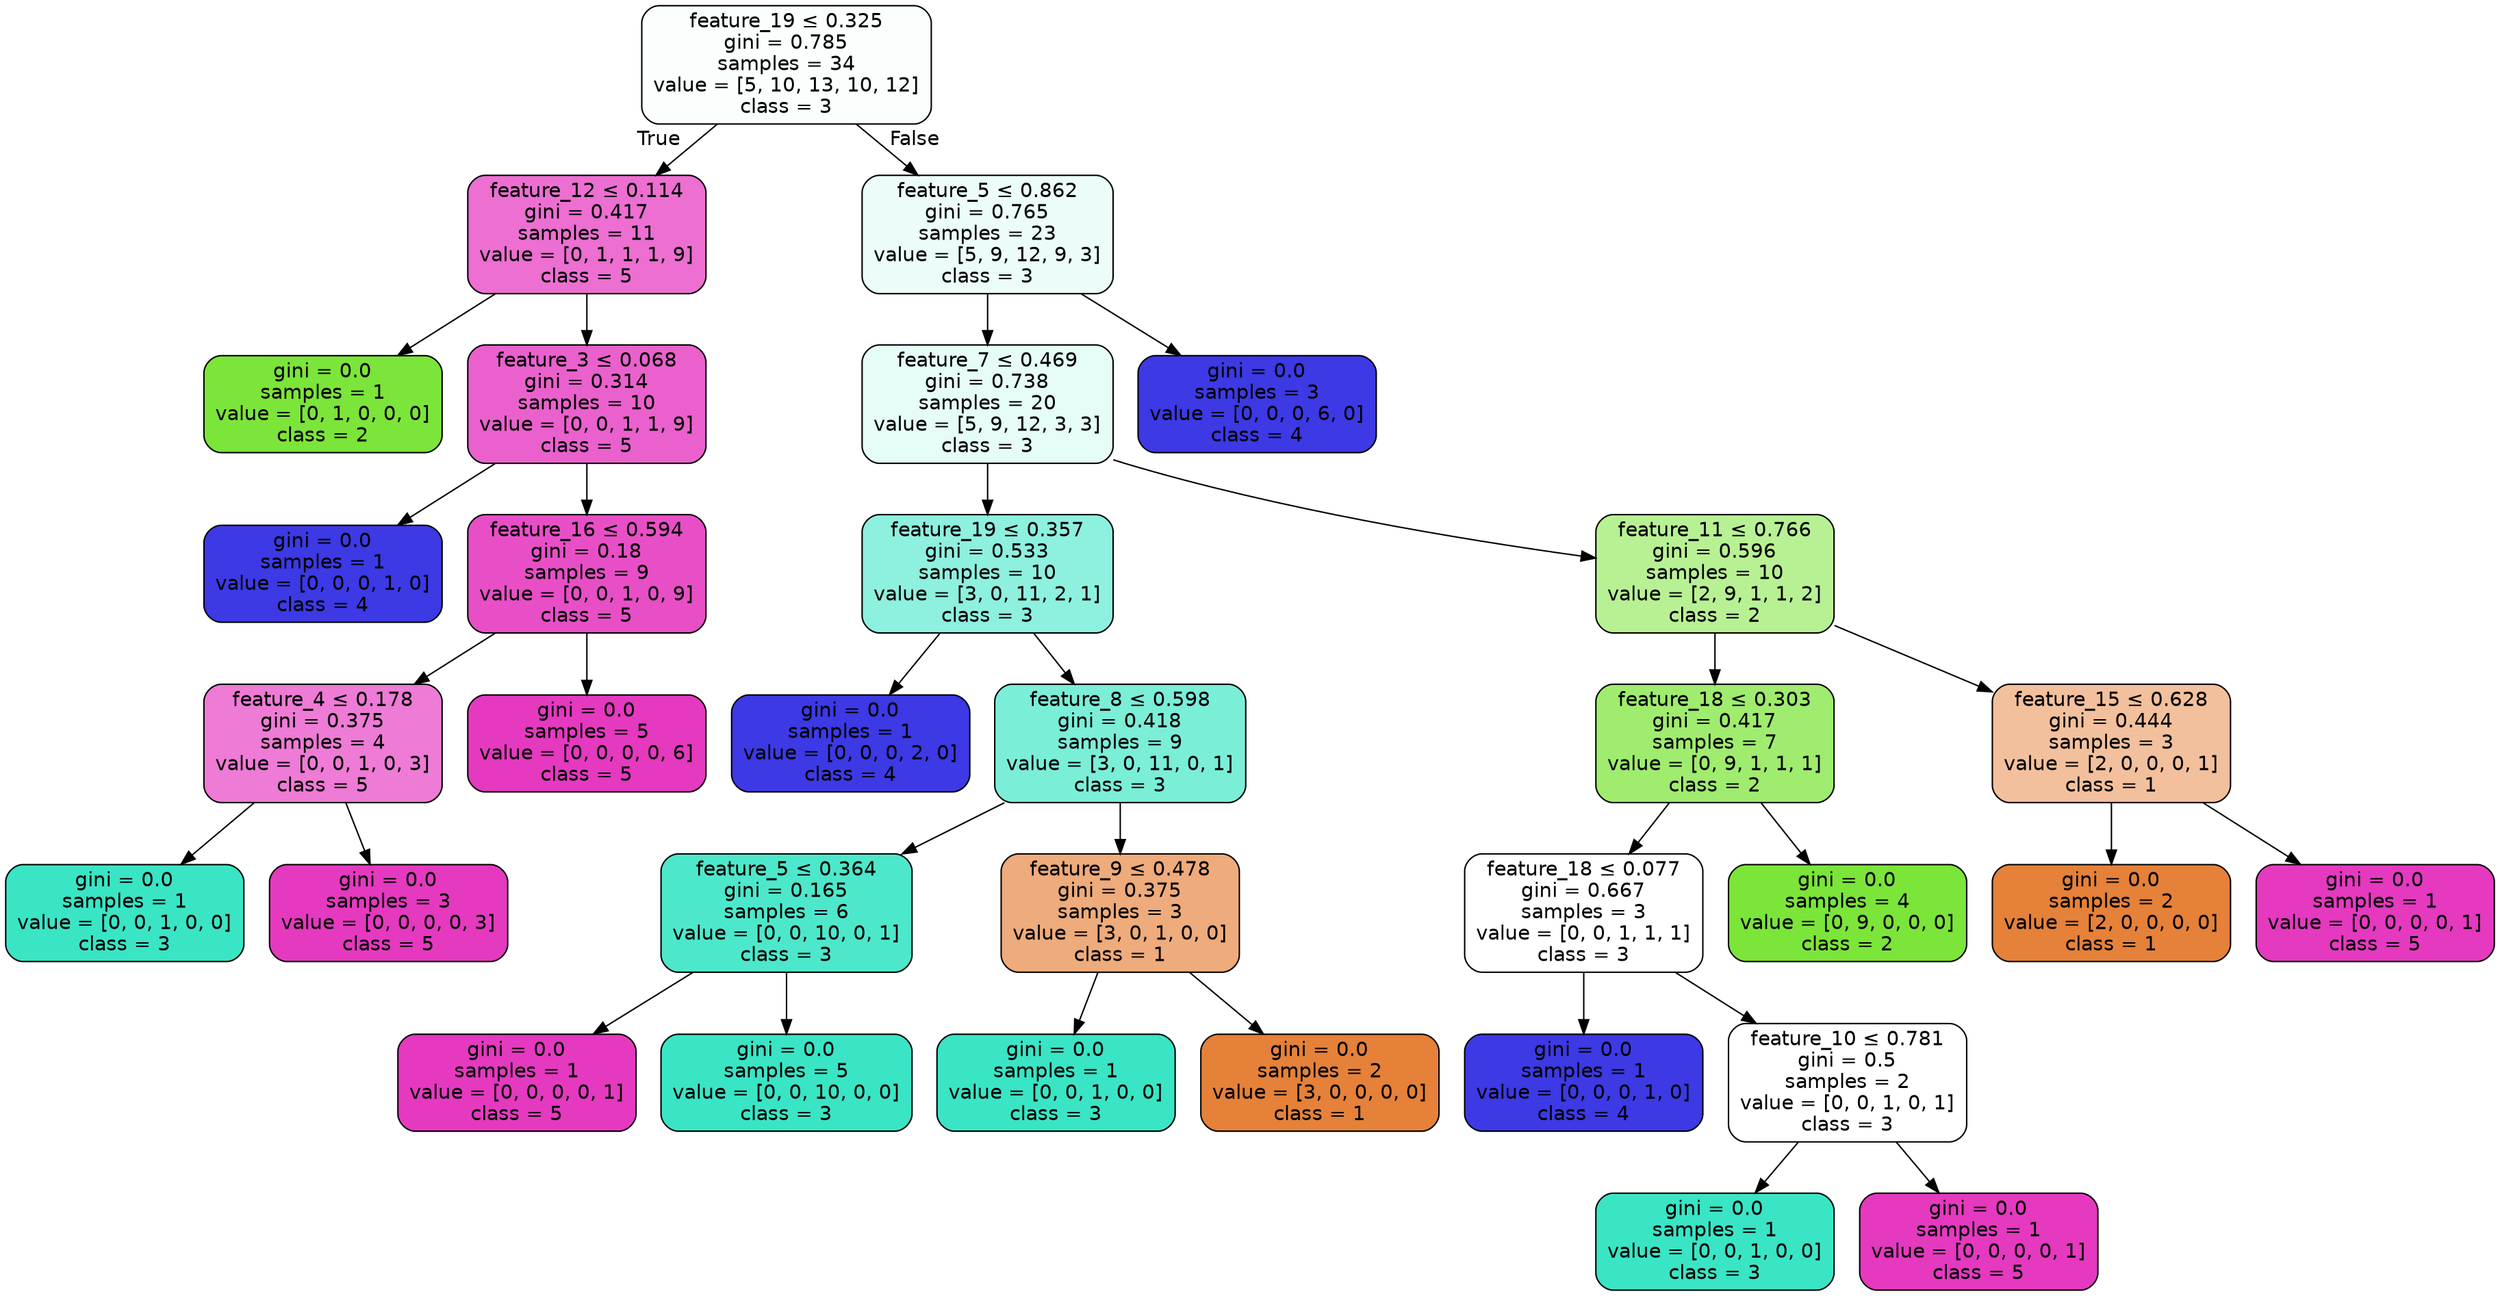 digraph Tree {
node [shape=box, style="filled, rounded", color="black", fontname="helvetica"] ;
edge [fontname="helvetica"] ;
0 [label=<feature_19 &le; 0.325<br/>gini = 0.785<br/>samples = 34<br/>value = [5, 10, 13, 10, 12]<br/>class = 3>, fillcolor="#fafefd"] ;
1 [label=<feature_12 &le; 0.114<br/>gini = 0.417<br/>samples = 11<br/>value = [0, 1, 1, 1, 9]<br/>class = 5>, fillcolor="#ec6fd1"] ;
0 -> 1 [labeldistance=2.5, labelangle=45, headlabel="True"] ;
2 [label=<gini = 0.0<br/>samples = 1<br/>value = [0, 1, 0, 0, 0]<br/>class = 2>, fillcolor="#7be539"] ;
1 -> 2 ;
3 [label=<feature_3 &le; 0.068<br/>gini = 0.314<br/>samples = 10<br/>value = [0, 0, 1, 1, 9]<br/>class = 5>, fillcolor="#ea61cd"] ;
1 -> 3 ;
4 [label=<gini = 0.0<br/>samples = 1<br/>value = [0, 0, 0, 1, 0]<br/>class = 4>, fillcolor="#3c39e5"] ;
3 -> 4 ;
5 [label=<feature_16 &le; 0.594<br/>gini = 0.18<br/>samples = 9<br/>value = [0, 0, 1, 0, 9]<br/>class = 5>, fillcolor="#e84fc7"] ;
3 -> 5 ;
6 [label=<feature_4 &le; 0.178<br/>gini = 0.375<br/>samples = 4<br/>value = [0, 0, 1, 0, 3]<br/>class = 5>, fillcolor="#ee7bd5"] ;
5 -> 6 ;
7 [label=<gini = 0.0<br/>samples = 1<br/>value = [0, 0, 1, 0, 0]<br/>class = 3>, fillcolor="#39e5c5"] ;
6 -> 7 ;
8 [label=<gini = 0.0<br/>samples = 3<br/>value = [0, 0, 0, 0, 3]<br/>class = 5>, fillcolor="#e539c0"] ;
6 -> 8 ;
9 [label=<gini = 0.0<br/>samples = 5<br/>value = [0, 0, 0, 0, 6]<br/>class = 5>, fillcolor="#e539c0"] ;
5 -> 9 ;
10 [label=<feature_5 &le; 0.862<br/>gini = 0.765<br/>samples = 23<br/>value = [5, 9, 12, 9, 3]<br/>class = 3>, fillcolor="#ebfcf9"] ;
0 -> 10 [labeldistance=2.5, labelangle=-45, headlabel="False"] ;
11 [label=<feature_7 &le; 0.469<br/>gini = 0.738<br/>samples = 20<br/>value = [5, 9, 12, 3, 3]<br/>class = 3>, fillcolor="#e5fcf7"] ;
10 -> 11 ;
12 [label=<feature_19 &le; 0.357<br/>gini = 0.533<br/>samples = 10<br/>value = [3, 0, 11, 2, 1]<br/>class = 3>, fillcolor="#8ef0de"] ;
11 -> 12 ;
13 [label=<gini = 0.0<br/>samples = 1<br/>value = [0, 0, 0, 2, 0]<br/>class = 4>, fillcolor="#3c39e5"] ;
12 -> 13 ;
14 [label=<feature_8 &le; 0.598<br/>gini = 0.418<br/>samples = 9<br/>value = [3, 0, 11, 0, 1]<br/>class = 3>, fillcolor="#7beed8"] ;
12 -> 14 ;
15 [label=<feature_5 &le; 0.364<br/>gini = 0.165<br/>samples = 6<br/>value = [0, 0, 10, 0, 1]<br/>class = 3>, fillcolor="#4de8cb"] ;
14 -> 15 ;
16 [label=<gini = 0.0<br/>samples = 1<br/>value = [0, 0, 0, 0, 1]<br/>class = 5>, fillcolor="#e539c0"] ;
15 -> 16 ;
17 [label=<gini = 0.0<br/>samples = 5<br/>value = [0, 0, 10, 0, 0]<br/>class = 3>, fillcolor="#39e5c5"] ;
15 -> 17 ;
18 [label=<feature_9 &le; 0.478<br/>gini = 0.375<br/>samples = 3<br/>value = [3, 0, 1, 0, 0]<br/>class = 1>, fillcolor="#eeab7b"] ;
14 -> 18 ;
19 [label=<gini = 0.0<br/>samples = 1<br/>value = [0, 0, 1, 0, 0]<br/>class = 3>, fillcolor="#39e5c5"] ;
18 -> 19 ;
20 [label=<gini = 0.0<br/>samples = 2<br/>value = [3, 0, 0, 0, 0]<br/>class = 1>, fillcolor="#e58139"] ;
18 -> 20 ;
21 [label=<feature_11 &le; 0.766<br/>gini = 0.596<br/>samples = 10<br/>value = [2, 9, 1, 1, 2]<br/>class = 2>, fillcolor="#b8f194"] ;
11 -> 21 ;
22 [label=<feature_18 &le; 0.303<br/>gini = 0.417<br/>samples = 7<br/>value = [0, 9, 1, 1, 1]<br/>class = 2>, fillcolor="#9fec6f"] ;
21 -> 22 ;
23 [label=<feature_18 &le; 0.077<br/>gini = 0.667<br/>samples = 3<br/>value = [0, 0, 1, 1, 1]<br/>class = 3>, fillcolor="#ffffff"] ;
22 -> 23 ;
24 [label=<gini = 0.0<br/>samples = 1<br/>value = [0, 0, 0, 1, 0]<br/>class = 4>, fillcolor="#3c39e5"] ;
23 -> 24 ;
25 [label=<feature_10 &le; 0.781<br/>gini = 0.5<br/>samples = 2<br/>value = [0, 0, 1, 0, 1]<br/>class = 3>, fillcolor="#ffffff"] ;
23 -> 25 ;
26 [label=<gini = 0.0<br/>samples = 1<br/>value = [0, 0, 1, 0, 0]<br/>class = 3>, fillcolor="#39e5c5"] ;
25 -> 26 ;
27 [label=<gini = 0.0<br/>samples = 1<br/>value = [0, 0, 0, 0, 1]<br/>class = 5>, fillcolor="#e539c0"] ;
25 -> 27 ;
28 [label=<gini = 0.0<br/>samples = 4<br/>value = [0, 9, 0, 0, 0]<br/>class = 2>, fillcolor="#7be539"] ;
22 -> 28 ;
29 [label=<feature_15 &le; 0.628<br/>gini = 0.444<br/>samples = 3<br/>value = [2, 0, 0, 0, 1]<br/>class = 1>, fillcolor="#f2c09c"] ;
21 -> 29 ;
30 [label=<gini = 0.0<br/>samples = 2<br/>value = [2, 0, 0, 0, 0]<br/>class = 1>, fillcolor="#e58139"] ;
29 -> 30 ;
31 [label=<gini = 0.0<br/>samples = 1<br/>value = [0, 0, 0, 0, 1]<br/>class = 5>, fillcolor="#e539c0"] ;
29 -> 31 ;
32 [label=<gini = 0.0<br/>samples = 3<br/>value = [0, 0, 0, 6, 0]<br/>class = 4>, fillcolor="#3c39e5"] ;
10 -> 32 ;
}